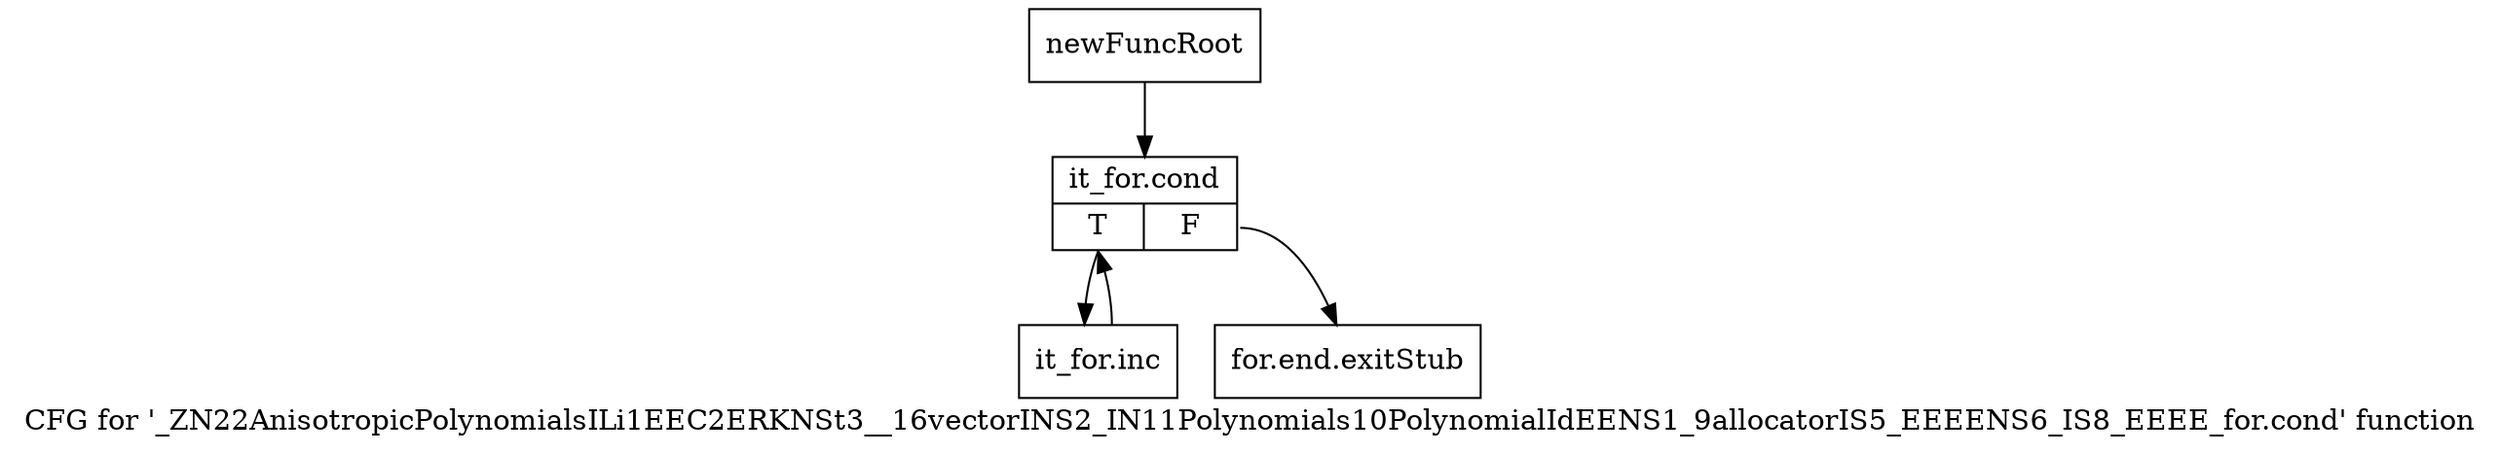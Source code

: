 digraph "CFG for '_ZN22AnisotropicPolynomialsILi1EEC2ERKNSt3__16vectorINS2_IN11Polynomials10PolynomialIdEENS1_9allocatorIS5_EEEENS6_IS8_EEEE_for.cond' function" {
	label="CFG for '_ZN22AnisotropicPolynomialsILi1EEC2ERKNSt3__16vectorINS2_IN11Polynomials10PolynomialIdEENS1_9allocatorIS5_EEEENS6_IS8_EEEE_for.cond' function";

	Node0x9784550 [shape=record,label="{newFuncRoot}"];
	Node0x9784550 -> Node0x97845f0;
	Node0x97845a0 [shape=record,label="{for.end.exitStub}"];
	Node0x97845f0 [shape=record,label="{it_for.cond|{<s0>T|<s1>F}}"];
	Node0x97845f0:s0 -> Node0x9784640;
	Node0x97845f0:s1 -> Node0x97845a0;
	Node0x9784640 [shape=record,label="{it_for.inc}"];
	Node0x9784640 -> Node0x97845f0;
}
